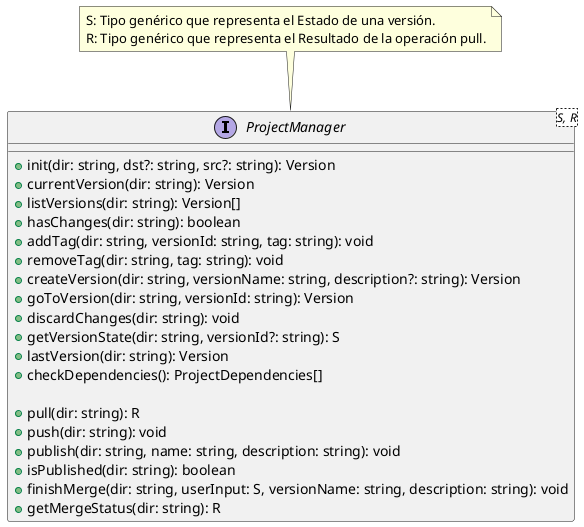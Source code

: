 @startuml

interface ProjectManager<S, R> {
    + init(dir: string, dst?: string, src?: string): Version
    + currentVersion(dir: string): Version
    + listVersions(dir: string): Version[]
    + hasChanges(dir: string): boolean
    + addTag(dir: string, versionId: string, tag: string): void
    + removeTag(dir: string, tag: string): void
    + createVersion(dir: string, versionName: string, description?: string): Version
    + goToVersion(dir: string, versionId: string): Version
    + discardChanges(dir: string): void
    + getVersionState(dir: string, versionId?: string): S
    + lastVersion(dir: string): Version
    + checkDependencies(): ProjectDependencies[]

    ' Remote handling
    + pull(dir: string): R
    + push(dir: string): void
    + publish(dir: string, name: string, description: string): void
    + isPublished(dir: string): boolean
    + finishMerge(dir: string, userInput: S, versionName: string, description: string): void
    + getMergeStatus(dir: string): R
}

note top of ProjectManager
S: Tipo genérico que representa el Estado de una versión.
R: Tipo genérico que representa el Resultado de la operación pull.
end note

@enduml
